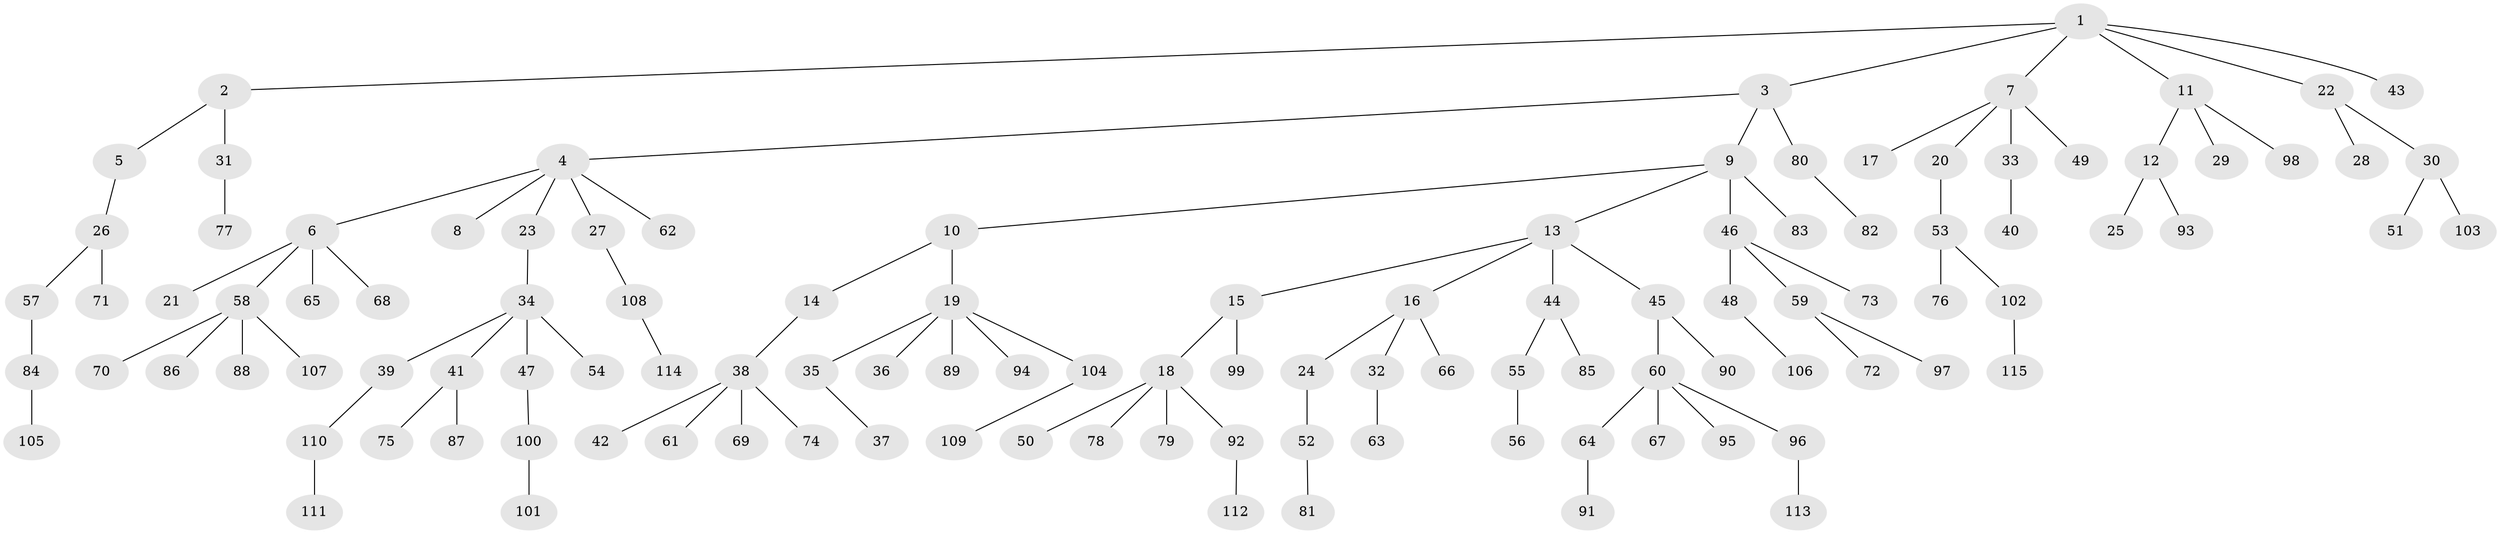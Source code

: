 // Generated by graph-tools (version 1.1) at 2025/11/02/27/25 16:11:27]
// undirected, 115 vertices, 114 edges
graph export_dot {
graph [start="1"]
  node [color=gray90,style=filled];
  1;
  2;
  3;
  4;
  5;
  6;
  7;
  8;
  9;
  10;
  11;
  12;
  13;
  14;
  15;
  16;
  17;
  18;
  19;
  20;
  21;
  22;
  23;
  24;
  25;
  26;
  27;
  28;
  29;
  30;
  31;
  32;
  33;
  34;
  35;
  36;
  37;
  38;
  39;
  40;
  41;
  42;
  43;
  44;
  45;
  46;
  47;
  48;
  49;
  50;
  51;
  52;
  53;
  54;
  55;
  56;
  57;
  58;
  59;
  60;
  61;
  62;
  63;
  64;
  65;
  66;
  67;
  68;
  69;
  70;
  71;
  72;
  73;
  74;
  75;
  76;
  77;
  78;
  79;
  80;
  81;
  82;
  83;
  84;
  85;
  86;
  87;
  88;
  89;
  90;
  91;
  92;
  93;
  94;
  95;
  96;
  97;
  98;
  99;
  100;
  101;
  102;
  103;
  104;
  105;
  106;
  107;
  108;
  109;
  110;
  111;
  112;
  113;
  114;
  115;
  1 -- 2;
  1 -- 3;
  1 -- 7;
  1 -- 11;
  1 -- 22;
  1 -- 43;
  2 -- 5;
  2 -- 31;
  3 -- 4;
  3 -- 9;
  3 -- 80;
  4 -- 6;
  4 -- 8;
  4 -- 23;
  4 -- 27;
  4 -- 62;
  5 -- 26;
  6 -- 21;
  6 -- 58;
  6 -- 65;
  6 -- 68;
  7 -- 17;
  7 -- 20;
  7 -- 33;
  7 -- 49;
  9 -- 10;
  9 -- 13;
  9 -- 46;
  9 -- 83;
  10 -- 14;
  10 -- 19;
  11 -- 12;
  11 -- 29;
  11 -- 98;
  12 -- 25;
  12 -- 93;
  13 -- 15;
  13 -- 16;
  13 -- 44;
  13 -- 45;
  14 -- 38;
  15 -- 18;
  15 -- 99;
  16 -- 24;
  16 -- 32;
  16 -- 66;
  18 -- 50;
  18 -- 78;
  18 -- 79;
  18 -- 92;
  19 -- 35;
  19 -- 36;
  19 -- 89;
  19 -- 94;
  19 -- 104;
  20 -- 53;
  22 -- 28;
  22 -- 30;
  23 -- 34;
  24 -- 52;
  26 -- 57;
  26 -- 71;
  27 -- 108;
  30 -- 51;
  30 -- 103;
  31 -- 77;
  32 -- 63;
  33 -- 40;
  34 -- 39;
  34 -- 41;
  34 -- 47;
  34 -- 54;
  35 -- 37;
  38 -- 42;
  38 -- 61;
  38 -- 69;
  38 -- 74;
  39 -- 110;
  41 -- 75;
  41 -- 87;
  44 -- 55;
  44 -- 85;
  45 -- 60;
  45 -- 90;
  46 -- 48;
  46 -- 59;
  46 -- 73;
  47 -- 100;
  48 -- 106;
  52 -- 81;
  53 -- 76;
  53 -- 102;
  55 -- 56;
  57 -- 84;
  58 -- 70;
  58 -- 86;
  58 -- 88;
  58 -- 107;
  59 -- 72;
  59 -- 97;
  60 -- 64;
  60 -- 67;
  60 -- 95;
  60 -- 96;
  64 -- 91;
  80 -- 82;
  84 -- 105;
  92 -- 112;
  96 -- 113;
  100 -- 101;
  102 -- 115;
  104 -- 109;
  108 -- 114;
  110 -- 111;
}
